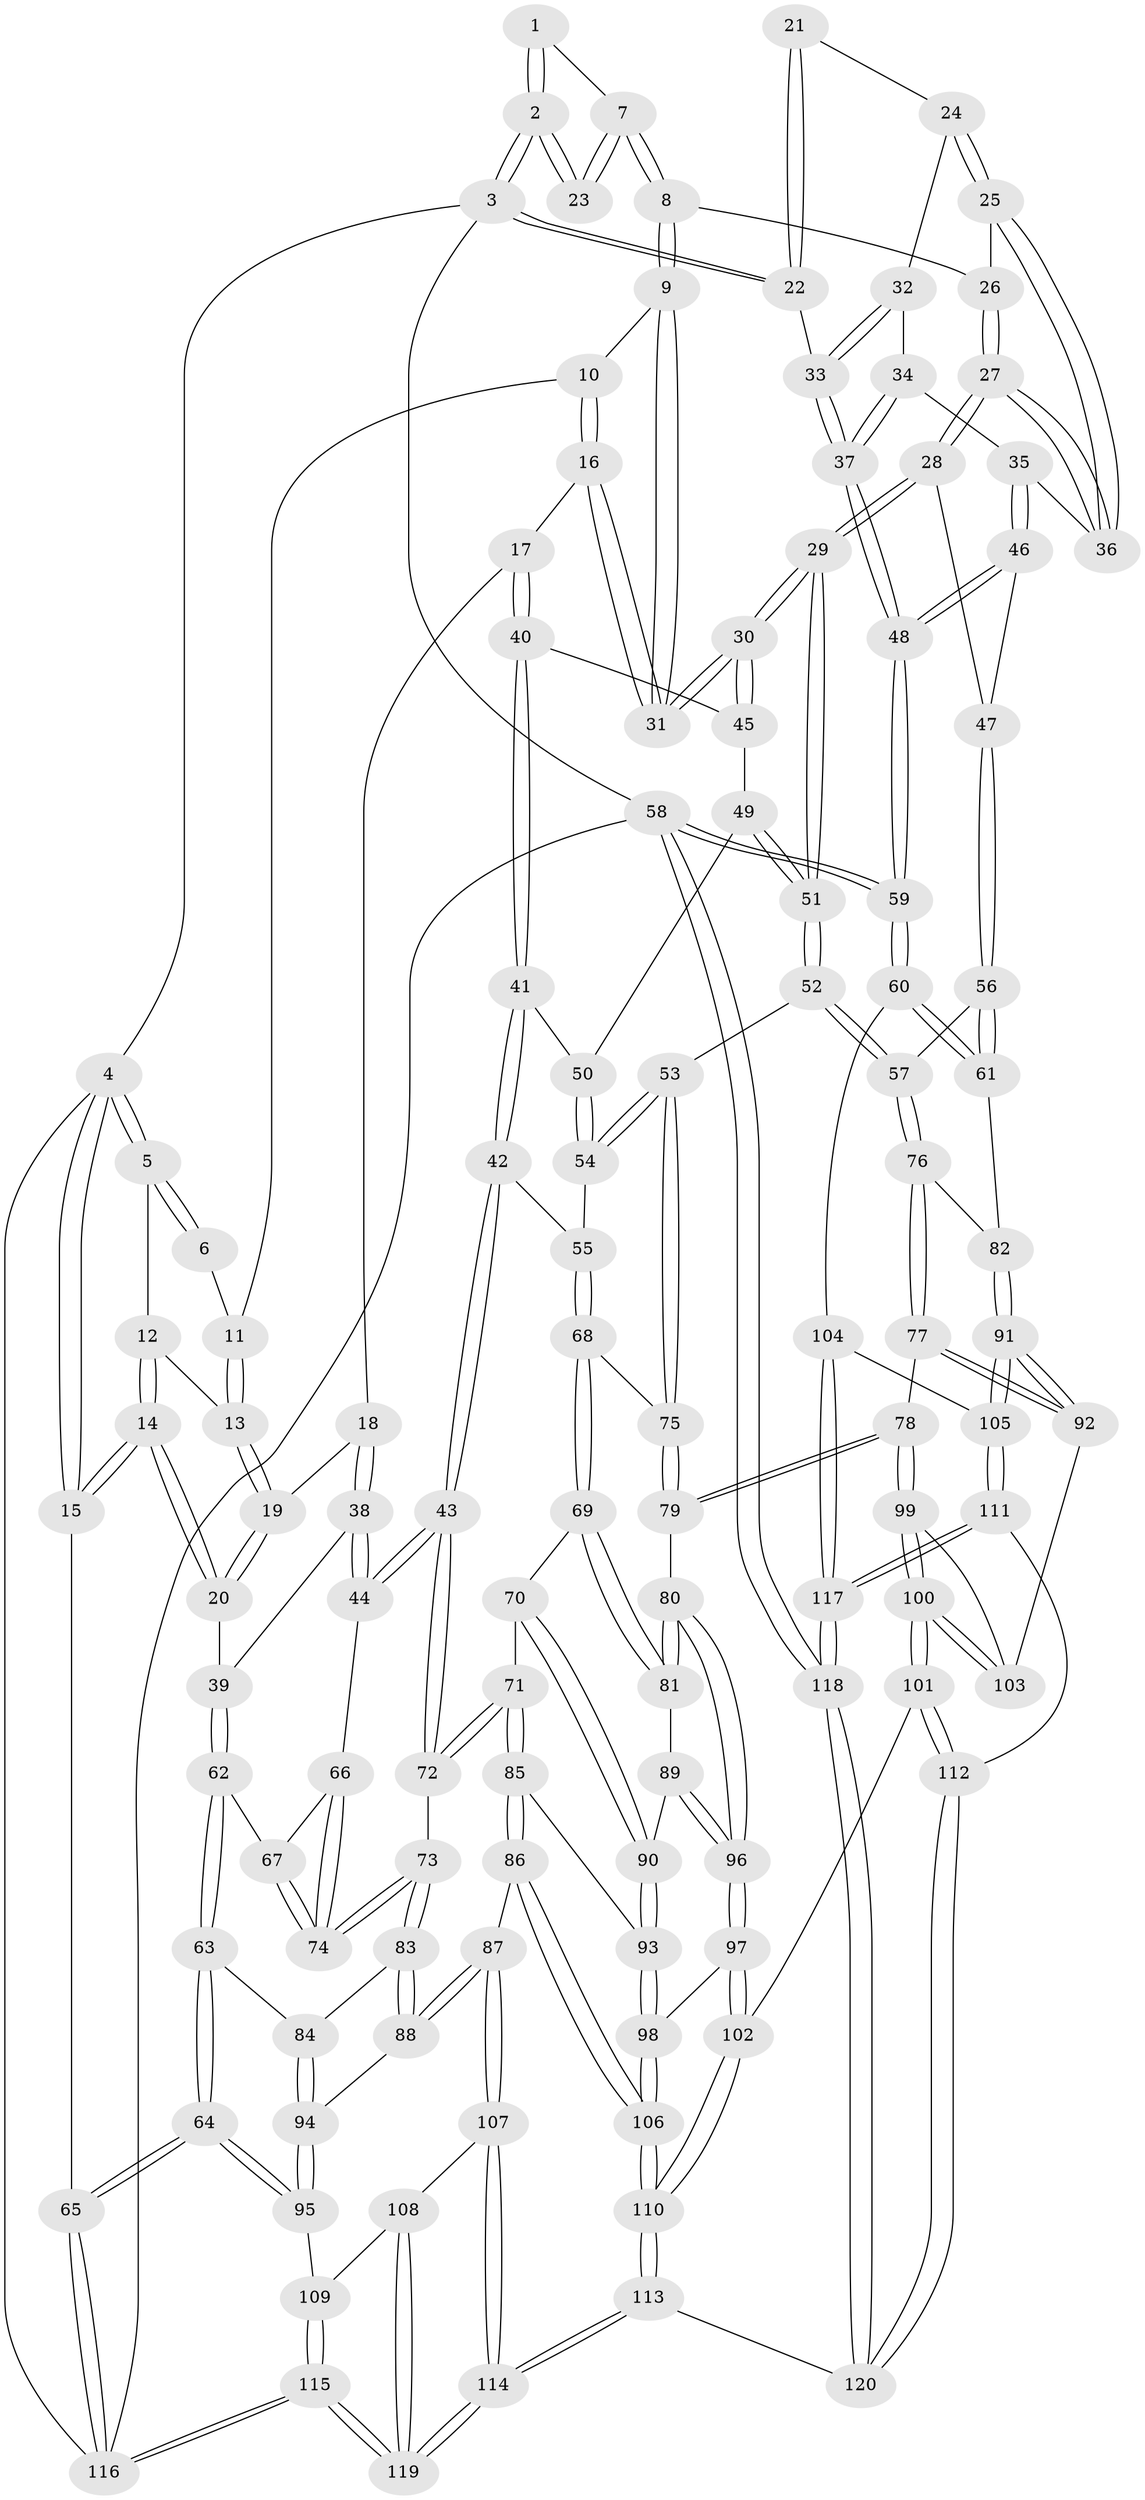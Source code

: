 // coarse degree distribution, {3: 0.08333333333333333, 7: 0.013888888888888888, 6: 0.06944444444444445, 5: 0.4027777777777778, 4: 0.4166666666666667, 2: 0.013888888888888888}
// Generated by graph-tools (version 1.1) at 2025/24/03/03/25 07:24:38]
// undirected, 120 vertices, 297 edges
graph export_dot {
graph [start="1"]
  node [color=gray90,style=filled];
  1 [pos="+0.7001909968818409+0"];
  2 [pos="+1+0"];
  3 [pos="+1+0"];
  4 [pos="+0+0"];
  5 [pos="+0+0"];
  6 [pos="+0.35897193318352466+0"];
  7 [pos="+0.7211134385659781+0.12778711393540906"];
  8 [pos="+0.7164392130634275+0.1344397751056591"];
  9 [pos="+0.6664547664144752+0.17301269837394853"];
  10 [pos="+0.3933267365806182+0.04104286758595417"];
  11 [pos="+0.35658200885780217+0"];
  12 [pos="+0.09804062560556918+0.13829338237149866"];
  13 [pos="+0.16150212843307832+0.1390636414941517"];
  14 [pos="+0+0.35630658844020413"];
  15 [pos="+0+0.35805075573198236"];
  16 [pos="+0.398175804340604+0.16258047112508592"];
  17 [pos="+0.3285585237720519+0.2810529171736507"];
  18 [pos="+0.3130189088171852+0.2836530934307163"];
  19 [pos="+0.18540119430084845+0.20668644007751252"];
  20 [pos="+0.052165988134469723+0.4016658698882466"];
  21 [pos="+0.8800246239012118+0.18491203307142923"];
  22 [pos="+1+0.026056517662506357"];
  23 [pos="+0.8490834001374261+0.15451143740302684"];
  24 [pos="+0.890991674439862+0.24128715886071272"];
  25 [pos="+0.8612522277612175+0.29792740073934953"];
  26 [pos="+0.7450842645413187+0.19560491096743685"];
  27 [pos="+0.794705990012369+0.3526901569652644"];
  28 [pos="+0.7633802312353544+0.38467108475321027"];
  29 [pos="+0.6615571754738074+0.4357976246376094"];
  30 [pos="+0.5980460173997395+0.33940304793205595"];
  31 [pos="+0.5958863808862995+0.2951882453011031"];
  32 [pos="+0.9243343714381812+0.25171278134743746"];
  33 [pos="+1+0.17924723121009456"];
  34 [pos="+0.9741554128417366+0.31806426626368045"];
  35 [pos="+0.9054287654240423+0.35937210494628563"];
  36 [pos="+0.8514299594919519+0.3264827153336188"];
  37 [pos="+1+0.33697875565094404"];
  38 [pos="+0.14800255197177623+0.42629738868728145"];
  39 [pos="+0.09998814954141334+0.4261860839579447"];
  40 [pos="+0.3725417953641709+0.34458577643739774"];
  41 [pos="+0.35591605814275395+0.4652406511178014"];
  42 [pos="+0.33037696573325714+0.5067050210427777"];
  43 [pos="+0.299909245823313+0.5110479575238094"];
  44 [pos="+0.282302763826461+0.5101409016748886"];
  45 [pos="+0.48443670189002663+0.3646475920160753"];
  46 [pos="+0.9646038036088904+0.47593846795059974"];
  47 [pos="+0.9148395709084033+0.4796141269744844"];
  48 [pos="+1+0.5653730960951409"];
  49 [pos="+0.4541482007625586+0.44699413152875694"];
  50 [pos="+0.45019810653883124+0.4550784891951304"];
  51 [pos="+0.6611401619514853+0.4411157797614206"];
  52 [pos="+0.6586542594541471+0.48371990621782956"];
  53 [pos="+0.5487898451979923+0.5558075613083742"];
  54 [pos="+0.5258168334175956+0.5433396579425451"];
  55 [pos="+0.3341258199378671+0.5101205999778744"];
  56 [pos="+0.7778465052291944+0.556757123409357"];
  57 [pos="+0.7231182721609795+0.5571641533732805"];
  58 [pos="+1+1"];
  59 [pos="+1+0.6607905608845118"];
  60 [pos="+1+0.6940400728741306"];
  61 [pos="+1+0.6811682446681535"];
  62 [pos="+0.11903515948564192+0.6153615177446511"];
  63 [pos="+0.07448043579236796+0.6633204209266761"];
  64 [pos="+0+0.7225121952852663"];
  65 [pos="+0+0.7195667263500525"];
  66 [pos="+0.27612638652452853+0.5216864269446688"];
  67 [pos="+0.12187170429708125+0.6161682290899134"];
  68 [pos="+0.3864150493537218+0.6092531442752414"];
  69 [pos="+0.37833504465388956+0.6616580500778316"];
  70 [pos="+0.366198160531623+0.6687201598441403"];
  71 [pos="+0.34006743968797226+0.6767234496866246"];
  72 [pos="+0.30662912541450194+0.6600299593327295"];
  73 [pos="+0.22197815979015673+0.6588892751739928"];
  74 [pos="+0.21541360018156205+0.6477514225079534"];
  75 [pos="+0.5398852784009724+0.5749330454543199"];
  76 [pos="+0.7239149185502296+0.5728397925967754"];
  77 [pos="+0.6303821779909662+0.7069119594235802"];
  78 [pos="+0.5595187110630134+0.7211101159498465"];
  79 [pos="+0.526606054687536+0.6961761162079996"];
  80 [pos="+0.49080302789334235+0.7111616840422317"];
  81 [pos="+0.428192089991634+0.6880201887933068"];
  82 [pos="+0.7540225115564979+0.6579206770509346"];
  83 [pos="+0.21763151810906745+0.726777885026588"];
  84 [pos="+0.10468959013711708+0.699697470384262"];
  85 [pos="+0.29260709516397826+0.7880285507932089"];
  86 [pos="+0.2686649765360326+0.8043619322208353"];
  87 [pos="+0.2536467480050592+0.8027227584049632"];
  88 [pos="+0.22849783912813937+0.780548463836853"];
  89 [pos="+0.3870094098775382+0.750803554469068"];
  90 [pos="+0.3794188096456422+0.7483379259284989"];
  91 [pos="+0.7623489588946263+0.7860445911712407"];
  92 [pos="+0.7544851938896128+0.7857081107053799"];
  93 [pos="+0.2974400788074019+0.7876249303345507"];
  94 [pos="+0.13533480388152805+0.7878861786852981"];
  95 [pos="+0.08661177084177676+0.8226007341136027"];
  96 [pos="+0.44300928547434415+0.7950199246839078"];
  97 [pos="+0.43978892810161674+0.8096468077321121"];
  98 [pos="+0.4397459105335618+0.809658511943582"];
  99 [pos="+0.5662175693461555+0.742832376399387"];
  100 [pos="+0.585936229897102+0.8525169583792684"];
  101 [pos="+0.5753044723218278+0.8777522974876704"];
  102 [pos="+0.4879297504674566+0.8768985599088434"];
  103 [pos="+0.7209638588337799+0.795629777946869"];
  104 [pos="+0.8877417682420031+0.7992986948654649"];
  105 [pos="+0.7724278157228218+0.7945680686443949"];
  106 [pos="+0.3346576648055282+0.8954811412952385"];
  107 [pos="+0.20762181211140143+0.8776659311234143"];
  108 [pos="+0.15029286803425954+0.8922820850795845"];
  109 [pos="+0.09440113164467714+0.8612631592056876"];
  110 [pos="+0.3661225102778511+1"];
  111 [pos="+0.7413492648998761+0.9130417921872284"];
  112 [pos="+0.6330727661089472+0.988854133009994"];
  113 [pos="+0.330914569772067+1"];
  114 [pos="+0.3087116098329761+1"];
  115 [pos="+0+1"];
  116 [pos="+0+1"];
  117 [pos="+0.9061959329068503+1"];
  118 [pos="+1+1"];
  119 [pos="+0.09429718805487089+1"];
  120 [pos="+0.5990099366275685+1"];
  1 -- 2;
  1 -- 2;
  1 -- 7;
  2 -- 3;
  2 -- 3;
  2 -- 23;
  2 -- 23;
  3 -- 4;
  3 -- 22;
  3 -- 22;
  3 -- 58;
  4 -- 5;
  4 -- 5;
  4 -- 15;
  4 -- 15;
  4 -- 116;
  5 -- 6;
  5 -- 6;
  5 -- 12;
  6 -- 11;
  7 -- 8;
  7 -- 8;
  7 -- 23;
  7 -- 23;
  8 -- 9;
  8 -- 9;
  8 -- 26;
  9 -- 10;
  9 -- 31;
  9 -- 31;
  10 -- 11;
  10 -- 16;
  10 -- 16;
  11 -- 13;
  11 -- 13;
  12 -- 13;
  12 -- 14;
  12 -- 14;
  13 -- 19;
  13 -- 19;
  14 -- 15;
  14 -- 15;
  14 -- 20;
  14 -- 20;
  15 -- 65;
  16 -- 17;
  16 -- 31;
  16 -- 31;
  17 -- 18;
  17 -- 40;
  17 -- 40;
  18 -- 19;
  18 -- 38;
  18 -- 38;
  19 -- 20;
  19 -- 20;
  20 -- 39;
  21 -- 22;
  21 -- 22;
  21 -- 24;
  22 -- 33;
  24 -- 25;
  24 -- 25;
  24 -- 32;
  25 -- 26;
  25 -- 36;
  25 -- 36;
  26 -- 27;
  26 -- 27;
  27 -- 28;
  27 -- 28;
  27 -- 36;
  27 -- 36;
  28 -- 29;
  28 -- 29;
  28 -- 47;
  29 -- 30;
  29 -- 30;
  29 -- 51;
  29 -- 51;
  30 -- 31;
  30 -- 31;
  30 -- 45;
  30 -- 45;
  32 -- 33;
  32 -- 33;
  32 -- 34;
  33 -- 37;
  33 -- 37;
  34 -- 35;
  34 -- 37;
  34 -- 37;
  35 -- 36;
  35 -- 46;
  35 -- 46;
  37 -- 48;
  37 -- 48;
  38 -- 39;
  38 -- 44;
  38 -- 44;
  39 -- 62;
  39 -- 62;
  40 -- 41;
  40 -- 41;
  40 -- 45;
  41 -- 42;
  41 -- 42;
  41 -- 50;
  42 -- 43;
  42 -- 43;
  42 -- 55;
  43 -- 44;
  43 -- 44;
  43 -- 72;
  43 -- 72;
  44 -- 66;
  45 -- 49;
  46 -- 47;
  46 -- 48;
  46 -- 48;
  47 -- 56;
  47 -- 56;
  48 -- 59;
  48 -- 59;
  49 -- 50;
  49 -- 51;
  49 -- 51;
  50 -- 54;
  50 -- 54;
  51 -- 52;
  51 -- 52;
  52 -- 53;
  52 -- 57;
  52 -- 57;
  53 -- 54;
  53 -- 54;
  53 -- 75;
  53 -- 75;
  54 -- 55;
  55 -- 68;
  55 -- 68;
  56 -- 57;
  56 -- 61;
  56 -- 61;
  57 -- 76;
  57 -- 76;
  58 -- 59;
  58 -- 59;
  58 -- 118;
  58 -- 118;
  58 -- 116;
  59 -- 60;
  59 -- 60;
  60 -- 61;
  60 -- 61;
  60 -- 104;
  61 -- 82;
  62 -- 63;
  62 -- 63;
  62 -- 67;
  63 -- 64;
  63 -- 64;
  63 -- 84;
  64 -- 65;
  64 -- 65;
  64 -- 95;
  64 -- 95;
  65 -- 116;
  65 -- 116;
  66 -- 67;
  66 -- 74;
  66 -- 74;
  67 -- 74;
  67 -- 74;
  68 -- 69;
  68 -- 69;
  68 -- 75;
  69 -- 70;
  69 -- 81;
  69 -- 81;
  70 -- 71;
  70 -- 90;
  70 -- 90;
  71 -- 72;
  71 -- 72;
  71 -- 85;
  71 -- 85;
  72 -- 73;
  73 -- 74;
  73 -- 74;
  73 -- 83;
  73 -- 83;
  75 -- 79;
  75 -- 79;
  76 -- 77;
  76 -- 77;
  76 -- 82;
  77 -- 78;
  77 -- 92;
  77 -- 92;
  78 -- 79;
  78 -- 79;
  78 -- 99;
  78 -- 99;
  79 -- 80;
  80 -- 81;
  80 -- 81;
  80 -- 96;
  80 -- 96;
  81 -- 89;
  82 -- 91;
  82 -- 91;
  83 -- 84;
  83 -- 88;
  83 -- 88;
  84 -- 94;
  84 -- 94;
  85 -- 86;
  85 -- 86;
  85 -- 93;
  86 -- 87;
  86 -- 106;
  86 -- 106;
  87 -- 88;
  87 -- 88;
  87 -- 107;
  87 -- 107;
  88 -- 94;
  89 -- 90;
  89 -- 96;
  89 -- 96;
  90 -- 93;
  90 -- 93;
  91 -- 92;
  91 -- 92;
  91 -- 105;
  91 -- 105;
  92 -- 103;
  93 -- 98;
  93 -- 98;
  94 -- 95;
  94 -- 95;
  95 -- 109;
  96 -- 97;
  96 -- 97;
  97 -- 98;
  97 -- 102;
  97 -- 102;
  98 -- 106;
  98 -- 106;
  99 -- 100;
  99 -- 100;
  99 -- 103;
  100 -- 101;
  100 -- 101;
  100 -- 103;
  100 -- 103;
  101 -- 102;
  101 -- 112;
  101 -- 112;
  102 -- 110;
  102 -- 110;
  104 -- 105;
  104 -- 117;
  104 -- 117;
  105 -- 111;
  105 -- 111;
  106 -- 110;
  106 -- 110;
  107 -- 108;
  107 -- 114;
  107 -- 114;
  108 -- 109;
  108 -- 119;
  108 -- 119;
  109 -- 115;
  109 -- 115;
  110 -- 113;
  110 -- 113;
  111 -- 112;
  111 -- 117;
  111 -- 117;
  112 -- 120;
  112 -- 120;
  113 -- 114;
  113 -- 114;
  113 -- 120;
  114 -- 119;
  114 -- 119;
  115 -- 116;
  115 -- 116;
  115 -- 119;
  115 -- 119;
  117 -- 118;
  117 -- 118;
  118 -- 120;
  118 -- 120;
}
